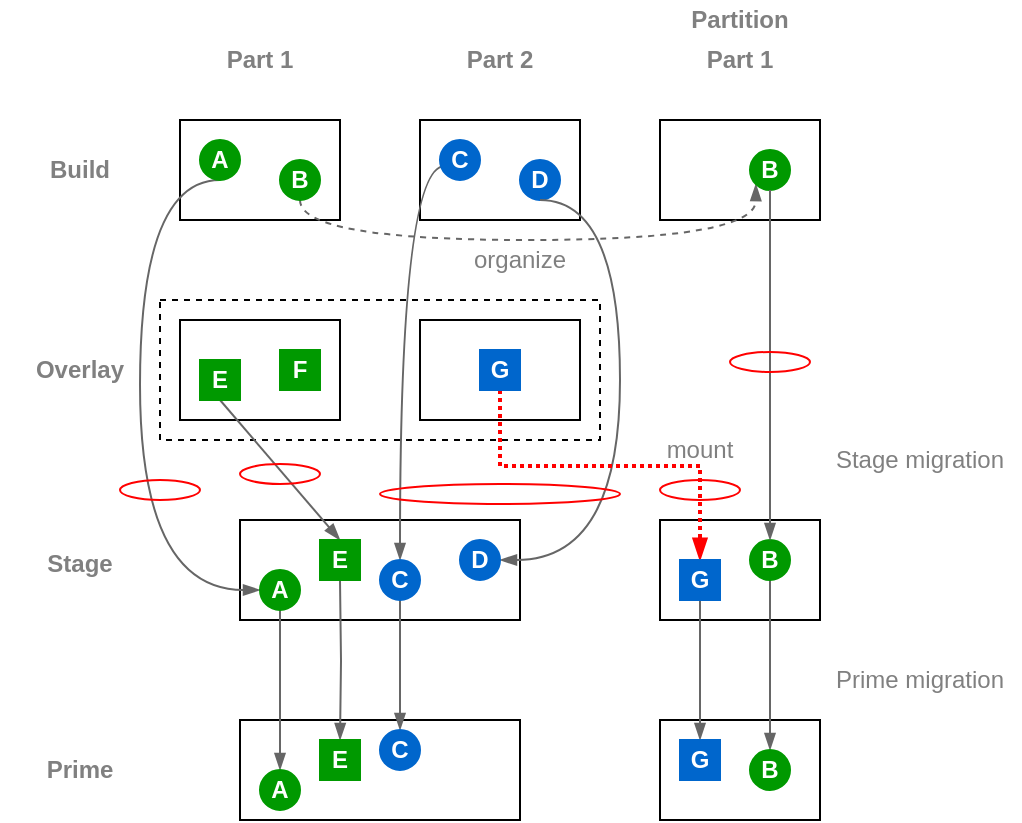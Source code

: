 <mxfile version="27.2.0">
  <diagram name="Page-1" id="tldKDSetQMj4G0KivhV6">
    <mxGraphModel grid="1" page="1" gridSize="10" guides="1" tooltips="1" connect="1" arrows="1" fold="1" pageScale="1" pageWidth="850" pageHeight="1100" math="0" shadow="0">
      <root>
        <mxCell id="0" />
        <mxCell id="1" parent="0" />
        <mxCell id="54eO3ysuZf2-Csm8CH84-32" value="mount" style="rounded=0;whiteSpace=wrap;html=1;strokeColor=none;fillColor=none;fontColor=#808080;" vertex="1" parent="1">
          <mxGeometry x="340" y="280" width="80" height="10" as="geometry" />
        </mxCell>
        <mxCell id="54eO3ysuZf2-Csm8CH84-23" value="organize" style="rounded=0;whiteSpace=wrap;html=1;strokeColor=none;fillColor=none;fontColor=#808080;" vertex="1" parent="1">
          <mxGeometry x="250" y="180" width="80" height="20" as="geometry" />
        </mxCell>
        <mxCell id="54eO3ysuZf2-Csm8CH84-18" value="" style="rounded=0;whiteSpace=wrap;html=1;" vertex="1" parent="1">
          <mxGeometry x="360" y="120" width="80" height="50" as="geometry" />
        </mxCell>
        <mxCell id="54eO3ysuZf2-Csm8CH84-7" value="&lt;b&gt;Overlay&lt;/b&gt;" style="rounded=0;whiteSpace=wrap;html=1;strokeColor=none;fillColor=none;fontColor=#808080;" vertex="1" parent="1">
          <mxGeometry x="30" y="235" width="80" height="20" as="geometry" />
        </mxCell>
        <mxCell id="54eO3ysuZf2-Csm8CH84-6" value="" style="rounded=0;whiteSpace=wrap;html=1;dashed=1;fillStyle=auto;fillColor=none;" vertex="1" parent="1">
          <mxGeometry x="110" y="210" width="220" height="70" as="geometry" />
        </mxCell>
        <mxCell id="54eO3ysuZf2-Csm8CH84-1" value="" style="rounded=0;whiteSpace=wrap;html=1;" vertex="1" parent="1">
          <mxGeometry x="120" y="220" width="80" height="50" as="geometry" />
        </mxCell>
        <mxCell id="yVKAf2mZOe0JGGy7InLV-17" value="" style="rounded=0;whiteSpace=wrap;html=1;" vertex="1" parent="1">
          <mxGeometry x="150" y="420" width="140" height="50" as="geometry" />
        </mxCell>
        <mxCell id="yVKAf2mZOe0JGGy7InLV-1" value="" style="rounded=0;whiteSpace=wrap;html=1;" vertex="1" parent="1">
          <mxGeometry x="120" y="120" width="80" height="50" as="geometry" />
        </mxCell>
        <mxCell id="yVKAf2mZOe0JGGy7InLV-2" value="" style="rounded=0;whiteSpace=wrap;html=1;" vertex="1" parent="1">
          <mxGeometry x="240" y="120" width="80" height="50" as="geometry" />
        </mxCell>
        <mxCell id="yVKAf2mZOe0JGGy7InLV-3" value="" style="rounded=0;whiteSpace=wrap;html=1;" vertex="1" parent="1">
          <mxGeometry x="150" y="320" width="140" height="50" as="geometry" />
        </mxCell>
        <mxCell id="yVKAf2mZOe0JGGy7InLV-4" value="&lt;b&gt;Part 1&lt;/b&gt;" style="rounded=0;whiteSpace=wrap;html=1;strokeColor=none;fillColor=none;fontColor=#808080;" vertex="1" parent="1">
          <mxGeometry x="120" y="80" width="80" height="20" as="geometry" />
        </mxCell>
        <mxCell id="yVKAf2mZOe0JGGy7InLV-5" value="&lt;b&gt;Part 2&lt;/b&gt;" style="rounded=0;whiteSpace=wrap;html=1;strokeColor=none;fillColor=none;fontColor=#808080;" vertex="1" parent="1">
          <mxGeometry x="240" y="80" width="80" height="20" as="geometry" />
        </mxCell>
        <mxCell id="yVKAf2mZOe0JGGy7InLV-23" style="rounded=0;orthogonalLoop=1;jettySize=auto;html=1;exitX=0.5;exitY=1;exitDx=0;exitDy=0;strokeColor=#666666;endArrow=blockThin;endFill=1;edgeStyle=orthogonalEdgeStyle;curved=1;entryX=0;entryY=0.5;entryDx=0;entryDy=0;" edge="1" parent="1" source="yVKAf2mZOe0JGGy7InLV-6" target="yVKAf2mZOe0JGGy7InLV-10">
          <mxGeometry relative="1" as="geometry">
            <mxPoint x="130" y="380" as="targetPoint" />
            <Array as="points">
              <mxPoint x="100" y="150" />
              <mxPoint x="100" y="355" />
            </Array>
          </mxGeometry>
        </mxCell>
        <mxCell id="yVKAf2mZOe0JGGy7InLV-6" value="&lt;b&gt;&lt;font style=&quot;color: rgb(255, 255, 255);&quot;&gt;A&lt;/font&gt;&lt;/b&gt;" style="ellipse;whiteSpace=wrap;html=1;strokeColor=#009900;fillColor=#009900;" vertex="1" parent="1">
          <mxGeometry x="130" y="130" width="20" height="20" as="geometry" />
        </mxCell>
        <mxCell id="54eO3ysuZf2-Csm8CH84-25" style="edgeStyle=orthogonalEdgeStyle;rounded=0;orthogonalLoop=1;jettySize=auto;html=1;exitX=0.5;exitY=1;exitDx=0;exitDy=0;entryX=0;entryY=1;entryDx=0;entryDy=0;curved=1;strokeColor=#666666;dashed=1;endArrow=blockThin;endFill=1;" edge="1" parent="1" source="yVKAf2mZOe0JGGy7InLV-7" target="54eO3ysuZf2-Csm8CH84-20">
          <mxGeometry relative="1" as="geometry">
            <Array as="points">
              <mxPoint x="180" y="180" />
              <mxPoint x="408" y="180" />
            </Array>
          </mxGeometry>
        </mxCell>
        <mxCell id="yVKAf2mZOe0JGGy7InLV-7" value="&lt;b&gt;&lt;font style=&quot;color: rgb(255, 255, 255);&quot;&gt;B&lt;/font&gt;&lt;/b&gt;" style="ellipse;whiteSpace=wrap;html=1;strokeColor=#009900;fillColor=#009900;" vertex="1" parent="1">
          <mxGeometry x="170" y="140" width="20" height="20" as="geometry" />
        </mxCell>
        <mxCell id="yVKAf2mZOe0JGGy7InLV-25" style="rounded=0;orthogonalLoop=1;jettySize=auto;html=1;endArrow=blockThin;endFill=1;strokeColor=#666666;edgeStyle=orthogonalEdgeStyle;curved=1;entryX=0.5;entryY=0;entryDx=0;entryDy=0;exitX=0.117;exitY=0.65;exitDx=0;exitDy=0;exitPerimeter=0;" edge="1" parent="1" source="yVKAf2mZOe0JGGy7InLV-8" target="yVKAf2mZOe0JGGy7InLV-13">
          <mxGeometry relative="1" as="geometry">
            <Array as="points">
              <mxPoint x="230" y="143" />
            </Array>
          </mxGeometry>
        </mxCell>
        <mxCell id="yVKAf2mZOe0JGGy7InLV-8" value="&lt;b&gt;&lt;font style=&quot;color: rgb(255, 255, 255);&quot;&gt;C&lt;/font&gt;&lt;/b&gt;" style="ellipse;whiteSpace=wrap;html=1;fillColor=#0066CC;strokeColor=#0066CC;" vertex="1" parent="1">
          <mxGeometry x="250" y="130" width="20" height="20" as="geometry" />
        </mxCell>
        <mxCell id="yVKAf2mZOe0JGGy7InLV-9" value="&lt;b&gt;&lt;font style=&quot;color: rgb(255, 255, 255);&quot;&gt;D&lt;/font&gt;&lt;/b&gt;" style="ellipse;whiteSpace=wrap;html=1;strokeColor=#0066CC;fillColor=#0066CC;" vertex="1" parent="1">
          <mxGeometry x="290" y="140" width="20" height="20" as="geometry" />
        </mxCell>
        <mxCell id="yVKAf2mZOe0JGGy7InLV-27" style="rounded=0;orthogonalLoop=1;jettySize=auto;html=1;exitX=0.5;exitY=1;exitDx=0;exitDy=0;entryX=0.5;entryY=0;entryDx=0;entryDy=0;endArrow=blockThin;endFill=1;strokeColor=#666666;" edge="1" parent="1" source="yVKAf2mZOe0JGGy7InLV-10" target="yVKAf2mZOe0JGGy7InLV-18">
          <mxGeometry relative="1" as="geometry" />
        </mxCell>
        <mxCell id="yVKAf2mZOe0JGGy7InLV-10" value="&lt;b&gt;&lt;font style=&quot;color: rgb(255, 255, 255);&quot;&gt;A&lt;/font&gt;&lt;/b&gt;" style="ellipse;whiteSpace=wrap;html=1;strokeColor=#009900;fillColor=#009900;" vertex="1" parent="1">
          <mxGeometry x="160" y="345" width="20" height="20" as="geometry" />
        </mxCell>
        <mxCell id="yVKAf2mZOe0JGGy7InLV-29" style="rounded=0;orthogonalLoop=1;jettySize=auto;html=1;exitX=0.5;exitY=1;exitDx=0;exitDy=0;endArrow=blockThin;endFill=1;strokeColor=#666666;" edge="1" parent="1" source="yVKAf2mZOe0JGGy7InLV-13" target="yVKAf2mZOe0JGGy7InLV-20">
          <mxGeometry relative="1" as="geometry" />
        </mxCell>
        <mxCell id="yVKAf2mZOe0JGGy7InLV-13" value="&lt;b&gt;&lt;font style=&quot;color: rgb(255, 255, 255);&quot;&gt;C&lt;/font&gt;&lt;/b&gt;" style="ellipse;whiteSpace=wrap;html=1;fillColor=#0066CC;strokeColor=#0066CC;" vertex="1" parent="1">
          <mxGeometry x="220" y="340" width="20" height="20" as="geometry" />
        </mxCell>
        <mxCell id="yVKAf2mZOe0JGGy7InLV-15" value="&lt;b&gt;Build&lt;/b&gt;" style="rounded=0;whiteSpace=wrap;html=1;strokeColor=none;fillColor=none;fontColor=#808080;" vertex="1" parent="1">
          <mxGeometry x="30" y="135" width="80" height="20" as="geometry" />
        </mxCell>
        <mxCell id="yVKAf2mZOe0JGGy7InLV-16" value="&lt;b&gt;Stage&lt;/b&gt;" style="rounded=0;whiteSpace=wrap;html=1;strokeColor=none;fillColor=none;fontColor=#808080;" vertex="1" parent="1">
          <mxGeometry x="30" y="332" width="80" height="20" as="geometry" />
        </mxCell>
        <mxCell id="yVKAf2mZOe0JGGy7InLV-18" value="&lt;b&gt;&lt;font style=&quot;color: rgb(255, 255, 255);&quot;&gt;A&lt;/font&gt;&lt;/b&gt;" style="ellipse;whiteSpace=wrap;html=1;strokeColor=#009900;fillColor=#009900;" vertex="1" parent="1">
          <mxGeometry x="160" y="445" width="20" height="20" as="geometry" />
        </mxCell>
        <mxCell id="yVKAf2mZOe0JGGy7InLV-20" value="&lt;b&gt;&lt;font style=&quot;color: rgb(255, 255, 255);&quot;&gt;C&lt;/font&gt;&lt;/b&gt;" style="ellipse;whiteSpace=wrap;html=1;fillColor=#0066CC;strokeColor=#0066CC;" vertex="1" parent="1">
          <mxGeometry x="220" y="425" width="20" height="20" as="geometry" />
        </mxCell>
        <mxCell id="yVKAf2mZOe0JGGy7InLV-22" value="&lt;b&gt;Prime&lt;/b&gt;" style="rounded=0;whiteSpace=wrap;html=1;strokeColor=none;fillColor=none;fontColor=#808080;" vertex="1" parent="1">
          <mxGeometry x="30" y="435" width="80" height="20" as="geometry" />
        </mxCell>
        <mxCell id="yVKAf2mZOe0JGGy7InLV-30" value="Stage migration" style="rounded=0;whiteSpace=wrap;html=1;strokeColor=none;fillColor=none;fontColor=#808080;" vertex="1" parent="1">
          <mxGeometry x="440" y="280" width="100" height="20" as="geometry" />
        </mxCell>
        <mxCell id="yVKAf2mZOe0JGGy7InLV-31" value="Prime migration" style="rounded=0;whiteSpace=wrap;html=1;strokeColor=none;fillColor=none;fontColor=#808080;" vertex="1" parent="1">
          <mxGeometry x="440" y="390" width="100" height="20" as="geometry" />
        </mxCell>
        <mxCell id="izR9H2TS-rFpTbOR_gzO-15" style="rounded=0;orthogonalLoop=1;jettySize=auto;html=1;entryX=1;entryY=0.5;entryDx=0;entryDy=0;strokeColor=#666666;endArrow=blockThin;endFill=1;exitX=0.5;exitY=1;exitDx=0;exitDy=0;edgeStyle=orthogonalEdgeStyle;curved=1;" edge="1" parent="1" source="yVKAf2mZOe0JGGy7InLV-9" target="izR9H2TS-rFpTbOR_gzO-12">
          <mxGeometry relative="1" as="geometry">
            <mxPoint x="270" y="170" as="sourcePoint" />
            <Array as="points">
              <mxPoint x="340" y="160" />
              <mxPoint x="340" y="340" />
            </Array>
          </mxGeometry>
        </mxCell>
        <mxCell id="izR9H2TS-rFpTbOR_gzO-12" value="&lt;b&gt;&lt;font style=&quot;color: rgb(255, 255, 255);&quot;&gt;D&lt;/font&gt;&lt;/b&gt;" style="ellipse;whiteSpace=wrap;html=1;strokeColor=#0066CC;fillColor=#0066CC;" vertex="1" parent="1">
          <mxGeometry x="260" y="330" width="20" height="20" as="geometry" />
        </mxCell>
        <mxCell id="54eO3ysuZf2-Csm8CH84-15" style="rounded=0;orthogonalLoop=1;jettySize=auto;html=1;exitX=0.5;exitY=1;exitDx=0;exitDy=0;strokeColor=#666666;endArrow=blockThin;endFill=1;entryX=0.5;entryY=0;entryDx=0;entryDy=0;" edge="1" parent="1" target="54eO3ysuZf2-Csm8CH84-37">
          <mxGeometry relative="1" as="geometry">
            <mxPoint x="140" y="260" as="sourcePoint" />
            <mxPoint x="194.0" y="332.0" as="targetPoint" />
          </mxGeometry>
        </mxCell>
        <mxCell id="54eO3ysuZf2-Csm8CH84-4" value="" style="rounded=0;whiteSpace=wrap;html=1;" vertex="1" parent="1">
          <mxGeometry x="240" y="220" width="80" height="50" as="geometry" />
        </mxCell>
        <mxCell id="54eO3ysuZf2-Csm8CH84-17" style="edgeStyle=orthogonalEdgeStyle;rounded=0;orthogonalLoop=1;jettySize=auto;html=1;exitX=0.5;exitY=1;exitDx=0;exitDy=0;strokeColor=#666666;endArrow=blockThin;endFill=1;entryX=0.5;entryY=0;entryDx=0;entryDy=0;" edge="1" parent="1" target="54eO3ysuZf2-Csm8CH84-38">
          <mxGeometry relative="1" as="geometry">
            <mxPoint x="200" y="350" as="sourcePoint" />
            <mxPoint x="200" y="425" as="targetPoint" />
          </mxGeometry>
        </mxCell>
        <mxCell id="54eO3ysuZf2-Csm8CH84-19" value="&lt;b&gt;Partition&lt;/b&gt;" style="rounded=0;whiteSpace=wrap;html=1;strokeColor=none;fillColor=none;fontColor=#808080;" vertex="1" parent="1">
          <mxGeometry x="360" y="60" width="80" height="20" as="geometry" />
        </mxCell>
        <mxCell id="54eO3ysuZf2-Csm8CH84-20" value="&lt;b&gt;&lt;font style=&quot;color: rgb(255, 255, 255);&quot;&gt;B&lt;/font&gt;&lt;/b&gt;" style="ellipse;whiteSpace=wrap;html=1;strokeColor=#009900;fillColor=#009900;" vertex="1" parent="1">
          <mxGeometry x="405" y="135" width="20" height="20" as="geometry" />
        </mxCell>
        <mxCell id="54eO3ysuZf2-Csm8CH84-24" value="" style="rounded=0;whiteSpace=wrap;html=1;" vertex="1" parent="1">
          <mxGeometry x="360" y="320" width="80" height="50" as="geometry" />
        </mxCell>
        <mxCell id="54eO3ysuZf2-Csm8CH84-26" value="" style="rounded=0;whiteSpace=wrap;html=1;" vertex="1" parent="1">
          <mxGeometry x="360" y="420" width="80" height="50" as="geometry" />
        </mxCell>
        <mxCell id="yVKAf2mZOe0JGGy7InLV-28" style="rounded=0;orthogonalLoop=1;jettySize=auto;html=1;exitX=0.5;exitY=1;exitDx=0;exitDy=0;entryX=0.5;entryY=0;entryDx=0;entryDy=0;endArrow=blockThin;endFill=1;strokeColor=#666666;" edge="1" parent="1" source="yVKAf2mZOe0JGGy7InLV-11" target="yVKAf2mZOe0JGGy7InLV-19">
          <mxGeometry relative="1" as="geometry" />
        </mxCell>
        <mxCell id="yVKAf2mZOe0JGGy7InLV-11" value="&lt;b&gt;&lt;font style=&quot;color: rgb(255, 255, 255);&quot;&gt;B&lt;/font&gt;&lt;/b&gt;" style="ellipse;whiteSpace=wrap;html=1;strokeColor=#009900;fillColor=#009900;" vertex="1" parent="1">
          <mxGeometry x="405" y="330" width="20" height="20" as="geometry" />
        </mxCell>
        <mxCell id="yVKAf2mZOe0JGGy7InLV-19" value="&lt;b&gt;&lt;font style=&quot;color: rgb(255, 255, 255);&quot;&gt;B&lt;/font&gt;&lt;/b&gt;" style="ellipse;whiteSpace=wrap;html=1;strokeColor=#009900;fillColor=#009900;" vertex="1" parent="1">
          <mxGeometry x="405" y="435" width="20" height="20" as="geometry" />
        </mxCell>
        <mxCell id="54eO3ysuZf2-Csm8CH84-30" style="edgeStyle=orthogonalEdgeStyle;rounded=0;orthogonalLoop=1;jettySize=auto;html=1;exitX=0.5;exitY=1;exitDx=0;exitDy=0;strokeColor=#666666;endArrow=blockThin;endFill=1;" edge="1" parent="1" source="54eO3ysuZf2-Csm8CH84-20" target="yVKAf2mZOe0JGGy7InLV-11">
          <mxGeometry relative="1" as="geometry" />
        </mxCell>
        <mxCell id="54eO3ysuZf2-Csm8CH84-14" style="rounded=0;orthogonalLoop=1;jettySize=auto;html=1;exitX=0.5;exitY=1;exitDx=0;exitDy=0;endArrow=blockThin;endFill=1;strokeColor=#666666;" edge="1" parent="1">
          <mxGeometry relative="1" as="geometry">
            <mxPoint x="380" y="360" as="sourcePoint" />
            <mxPoint x="380" y="430" as="targetPoint" />
          </mxGeometry>
        </mxCell>
        <mxCell id="54eO3ysuZf2-Csm8CH84-31" style="edgeStyle=orthogonalEdgeStyle;rounded=0;orthogonalLoop=1;jettySize=auto;html=1;exitX=0.5;exitY=1;exitDx=0;exitDy=0;endArrow=blockThin;endFill=1;strokeWidth=2;dashed=1;dashPattern=1 1;strokeColor=#FF0000;entryX=0.5;entryY=0;entryDx=0;entryDy=0;" edge="1" parent="1" source="54eO3ysuZf2-Csm8CH84-40" target="54eO3ysuZf2-Csm8CH84-41">
          <mxGeometry relative="1" as="geometry">
            <mxPoint x="280" y="258" as="sourcePoint" />
            <mxPoint x="380" y="340" as="targetPoint" />
            <Array as="points">
              <mxPoint x="280" y="293" />
              <mxPoint x="380" y="293" />
            </Array>
          </mxGeometry>
        </mxCell>
        <mxCell id="54eO3ysuZf2-Csm8CH84-34" value="&lt;b&gt;E&lt;/b&gt;" style="whiteSpace=wrap;html=1;aspect=fixed;strokeColor=#009900;fillColor=#009900;fontColor=#FFFFFF;" vertex="1" parent="1">
          <mxGeometry x="130" y="240" width="20" height="20" as="geometry" />
        </mxCell>
        <mxCell id="54eO3ysuZf2-Csm8CH84-37" value="&lt;b&gt;E&lt;/b&gt;" style="whiteSpace=wrap;html=1;aspect=fixed;strokeColor=#009900;fillColor=#009900;fontColor=#FFFFFF;" vertex="1" parent="1">
          <mxGeometry x="190" y="330" width="20" height="20" as="geometry" />
        </mxCell>
        <mxCell id="54eO3ysuZf2-Csm8CH84-38" value="&lt;b&gt;E&lt;/b&gt;" style="whiteSpace=wrap;html=1;aspect=fixed;strokeColor=#009900;fillColor=#009900;fontColor=#FFFFFF;" vertex="1" parent="1">
          <mxGeometry x="190" y="430" width="20" height="20" as="geometry" />
        </mxCell>
        <mxCell id="54eO3ysuZf2-Csm8CH84-39" value="&lt;b&gt;F&lt;/b&gt;" style="whiteSpace=wrap;html=1;aspect=fixed;strokeColor=#009900;fillColor=#009900;fontColor=#FFFFFF;" vertex="1" parent="1">
          <mxGeometry x="170" y="235" width="20" height="20" as="geometry" />
        </mxCell>
        <mxCell id="54eO3ysuZf2-Csm8CH84-40" value="&lt;b&gt;G&lt;/b&gt;" style="whiteSpace=wrap;html=1;aspect=fixed;strokeColor=#0066CC;fillColor=#0066CC;fontColor=#FFFFFF;" vertex="1" parent="1">
          <mxGeometry x="270" y="235" width="20" height="20" as="geometry" />
        </mxCell>
        <mxCell id="54eO3ysuZf2-Csm8CH84-41" value="&lt;b&gt;G&lt;/b&gt;" style="whiteSpace=wrap;html=1;aspect=fixed;strokeColor=#0066CC;fillColor=#0066CC;fontColor=#FFFFFF;" vertex="1" parent="1">
          <mxGeometry x="370" y="340" width="20" height="20" as="geometry" />
        </mxCell>
        <mxCell id="54eO3ysuZf2-Csm8CH84-43" value="&lt;b&gt;G&lt;/b&gt;" style="whiteSpace=wrap;html=1;aspect=fixed;strokeColor=#0066CC;fillColor=#0066CC;fontColor=#FFFFFF;" vertex="1" parent="1">
          <mxGeometry x="370" y="430" width="20" height="20" as="geometry" />
        </mxCell>
        <mxCell id="WySjOEtpM5nu-wm4joFP-8" value="" style="ellipse;whiteSpace=wrap;html=1;strokeColor=#FF0000;fillColor=none;" vertex="1" parent="1">
          <mxGeometry x="90" y="300" width="40" height="10" as="geometry" />
        </mxCell>
        <mxCell id="WySjOEtpM5nu-wm4joFP-9" value="" style="ellipse;whiteSpace=wrap;html=1;strokeColor=#FF0000;fillColor=none;" vertex="1" parent="1">
          <mxGeometry x="150" y="292" width="40" height="10" as="geometry" />
        </mxCell>
        <mxCell id="WySjOEtpM5nu-wm4joFP-10" value="" style="ellipse;whiteSpace=wrap;html=1;strokeColor=#FF0000;fillColor=none;" vertex="1" parent="1">
          <mxGeometry x="220" y="302" width="120" height="10" as="geometry" />
        </mxCell>
        <mxCell id="WySjOEtpM5nu-wm4joFP-11" value="" style="ellipse;whiteSpace=wrap;html=1;strokeColor=#FF0000;fillColor=none;" vertex="1" parent="1">
          <mxGeometry x="395" y="236" width="40" height="10" as="geometry" />
        </mxCell>
        <mxCell id="WySjOEtpM5nu-wm4joFP-12" value="" style="ellipse;whiteSpace=wrap;html=1;strokeColor=#FF0000;fillColor=none;" vertex="1" parent="1">
          <mxGeometry x="360" y="300" width="40" height="10" as="geometry" />
        </mxCell>
        <mxCell id="gRKYCT2rWPe8cLQdhy5N-2" value="&lt;b&gt;Part 1&lt;/b&gt;" style="rounded=0;whiteSpace=wrap;html=1;strokeColor=none;fillColor=none;fontColor=#808080;" vertex="1" parent="1">
          <mxGeometry x="360" y="80" width="80" height="20" as="geometry" />
        </mxCell>
      </root>
    </mxGraphModel>
  </diagram>
</mxfile>
